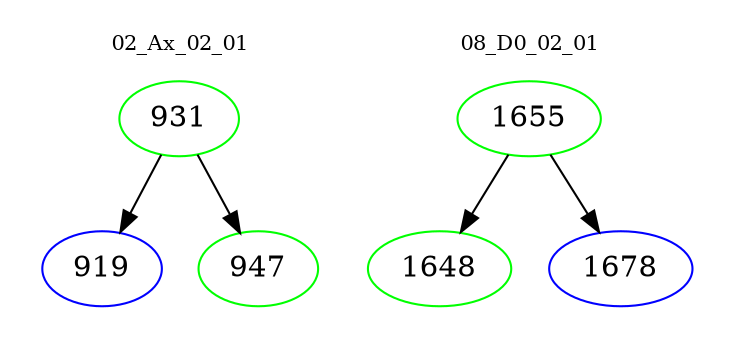 digraph{
subgraph cluster_0 {
color = white
label = "02_Ax_02_01";
fontsize=10;
T0_931 [label="931", color="green"]
T0_931 -> T0_919 [color="black"]
T0_919 [label="919", color="blue"]
T0_931 -> T0_947 [color="black"]
T0_947 [label="947", color="green"]
}
subgraph cluster_1 {
color = white
label = "08_D0_02_01";
fontsize=10;
T1_1655 [label="1655", color="green"]
T1_1655 -> T1_1648 [color="black"]
T1_1648 [label="1648", color="green"]
T1_1655 -> T1_1678 [color="black"]
T1_1678 [label="1678", color="blue"]
}
}

